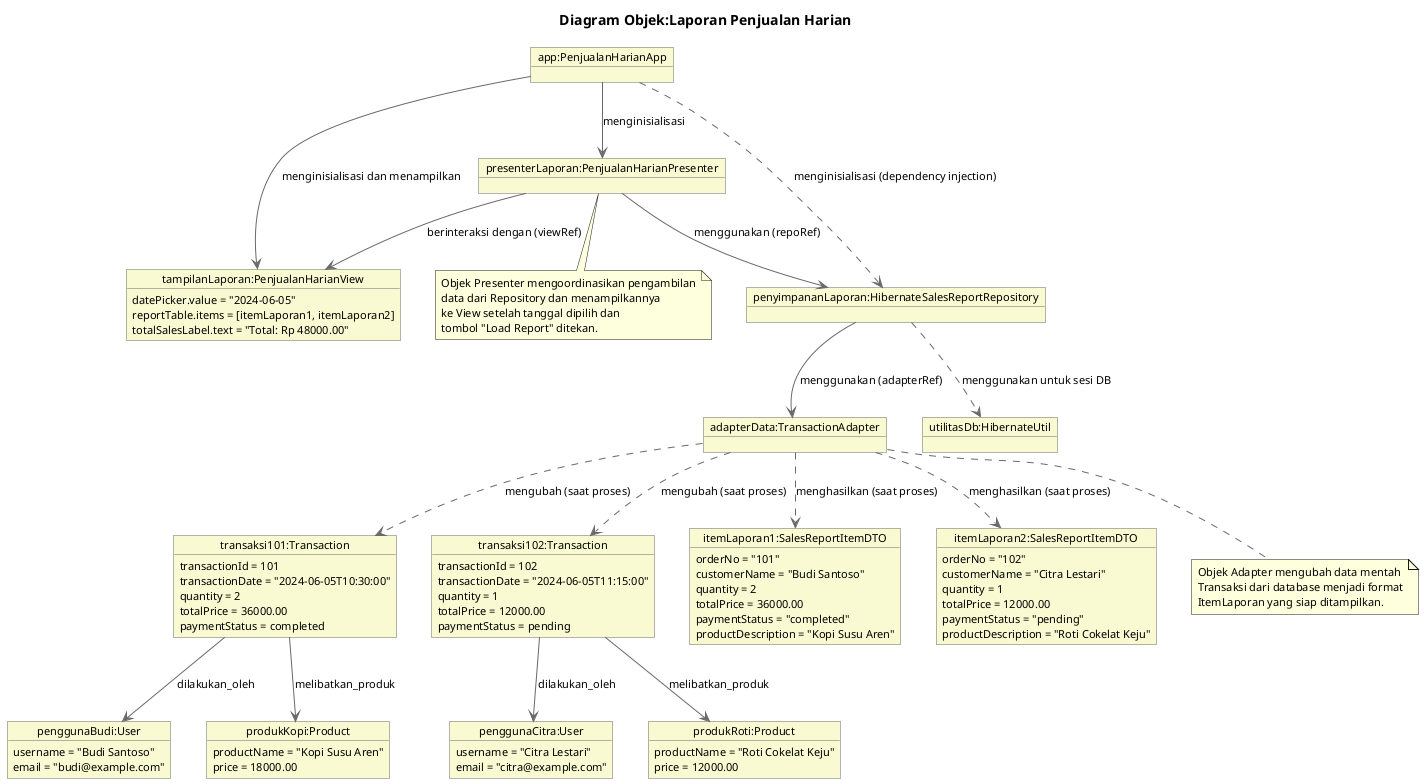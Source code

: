 @startuml
skinparam object {
  BackgroundColor LightGoldenRodYellow
  BorderColor DimGray
  ArrowColor DimGray
  AttributeIconSize 0
}
skinparam defaultFontName Segoe UI
skinparam defaultFontSize 11
title Diagram Objek:Laporan Penjualan Harian

object "app:PenjualanHarianApp" as App
object "tampilanLaporan:PenjualanHarianView" as View
object "presenterLaporan:PenjualanHarianPresenter" as Presenter
object "penyimpananLaporan:HibernateSalesReportRepository" as Repository
object "adapterData:TransactionAdapter" as Adapter
object "utilitasDb:HibernateUtil" as DbUtil

object "penggunaBudi:User" as UserBudi {
  username = "Budi Santoso"
  email = "budi@example.com"
}
object "penggunaCitra:User" as UserCitra {
  username = "Citra Lestari"
  email = "citra@example.com"
}

object "produkKopi:Product" as ProductKopi {
  productName = "Kopi Susu Aren"
  price = 18000.00
}
object "produkRoti:Product" as ProductRoti {
  productName = "Roti Cokelat Keju"
  price = 12000.00
}

object "transaksi101:Transaction" as Tx101 {
  transactionId = 101
  transactionDate = "2024-06-05T10:30:00"
  quantity = 2
  totalPrice = 36000.00
  paymentStatus = completed
}
object "transaksi102:Transaction" as Tx102 {
  transactionId = 102
  transactionDate = "2024-06-05T11:15:00"
  quantity = 1
  totalPrice = 12000.00
  paymentStatus = pending
}

object "itemLaporan1:SalesReportItemDTO" as DTO1 {
  orderNo = "101"
  customerName = "Budi Santoso"
  quantity = 2
  totalPrice = 36000.00
  paymentStatus = "completed"
  productDescription = "Kopi Susu Aren"
}
object "itemLaporan2:SalesReportItemDTO" as DTO2 {
  orderNo = "102"
  customerName = "Citra Lestari"
  quantity = 1
  totalPrice = 12000.00
  paymentStatus = "pending"
  productDescription = "Roti Cokelat Keju"
}

View : datePicker.value = "2024-06-05"
View : reportTable.items = [itemLaporan1, itemLaporan2]
View : totalSalesLabel.text = "Total: Rp 48000.00"
App --> View : "menginisialisasi dan menampilkan"
App --> Presenter : "menginisialisasi"
App ..> Repository : "menginisialisasi (dependency injection)"

Presenter --> View : "berinteraksi dengan (viewRef)"
Presenter --> Repository : "menggunakan (repoRef)"

Repository --> Adapter : "menggunakan (adapterRef)"
Repository ..> DbUtil : "menggunakan untuk sesi DB"

Adapter ..> Tx101 : "mengubah (saat proses)"
Adapter ..> DTO1 : "menghasilkan (saat proses)"
Adapter ..> Tx102 : "mengubah (saat proses)"
Adapter ..> DTO2 : "menghasilkan (saat proses)"


Tx101 --> UserBudi : "dilakukan_oleh"
Tx101 --> ProductKopi : "melibatkan_produk"

Tx102 --> UserCitra : "dilakukan_oleh"
Tx102 --> ProductRoti : "melibatkan_produk"

note bottom of Presenter
  Objek Presenter mengoordinasikan pengambilan
  data dari Repository dan menampilkannya
  ke View setelah tanggal dipilih dan
  tombol "Load Report" ditekan.
end note

note bottom of Adapter
  Objek Adapter mengubah data mentah
  Transaksi dari database menjadi format
  ItemLaporan yang siap ditampilkan.
end note
@enduml

